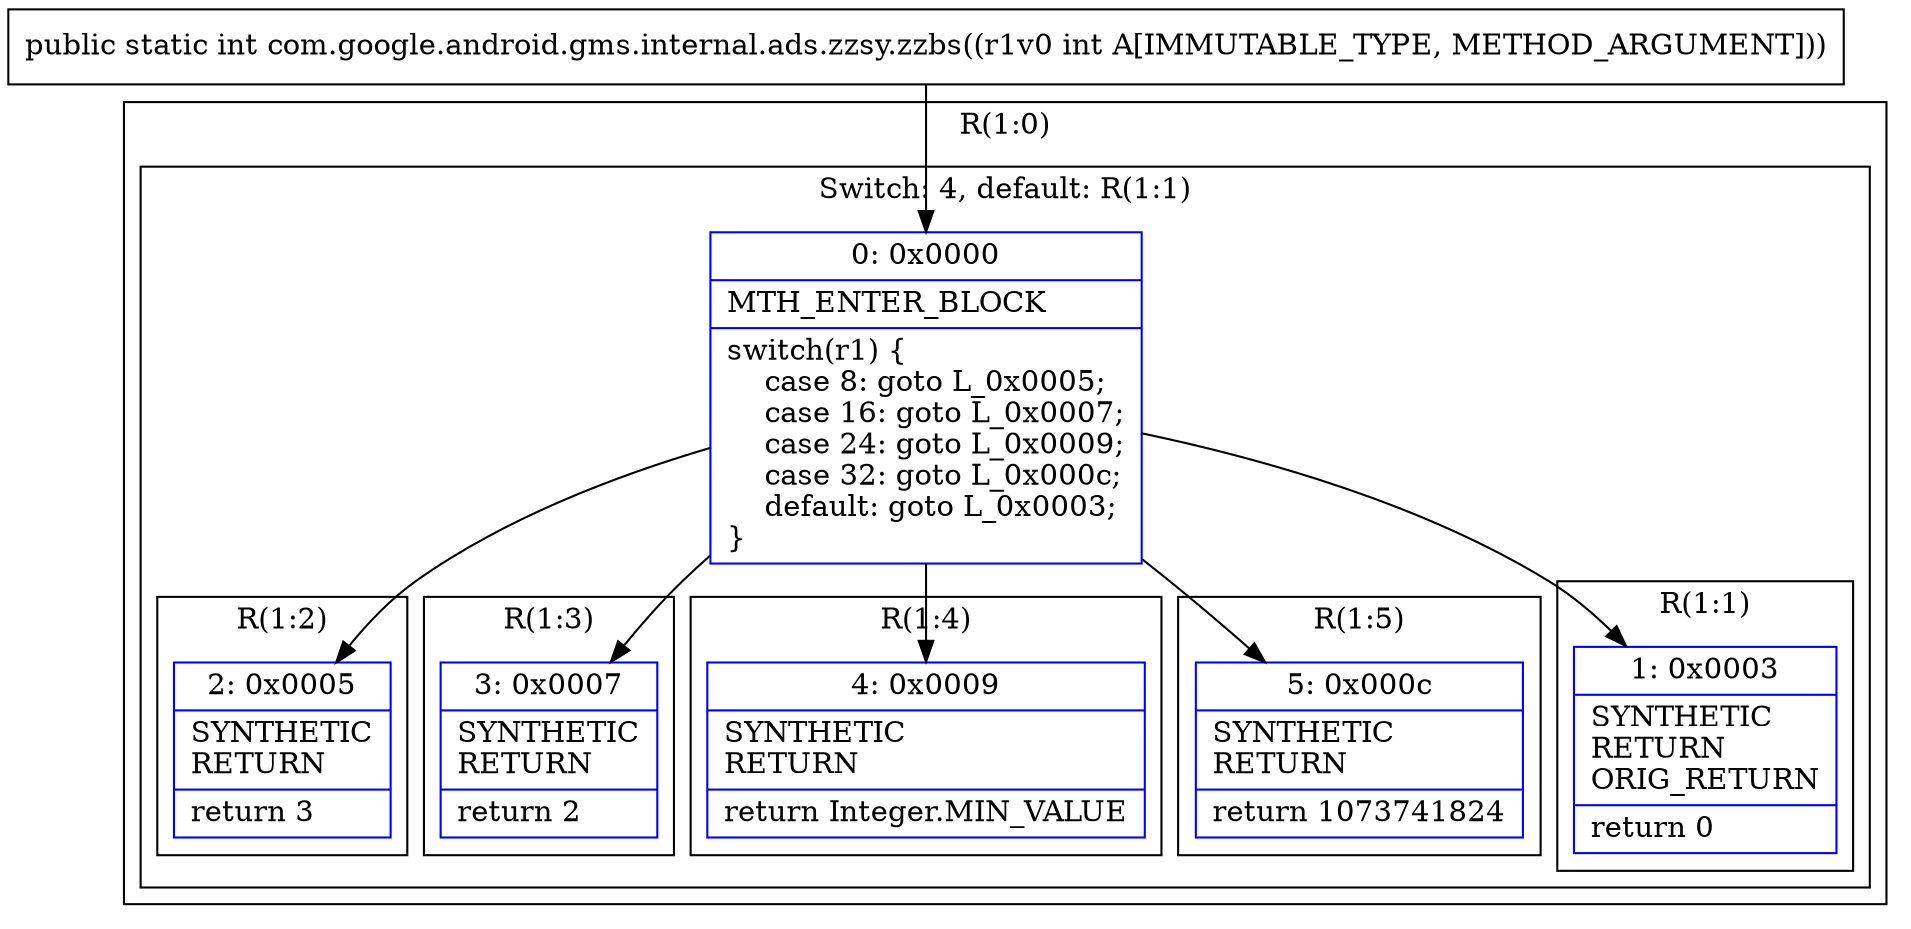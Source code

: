 digraph "CFG forcom.google.android.gms.internal.ads.zzsy.zzbs(I)I" {
subgraph cluster_Region_713306029 {
label = "R(1:0)";
node [shape=record,color=blue];
subgraph cluster_SwitchRegion_1797912386 {
label = "Switch: 4, default: R(1:1)";
node [shape=record,color=blue];
Node_0 [shape=record,label="{0\:\ 0x0000|MTH_ENTER_BLOCK\l|switch(r1) \{\l    case 8: goto L_0x0005;\l    case 16: goto L_0x0007;\l    case 24: goto L_0x0009;\l    case 32: goto L_0x000c;\l    default: goto L_0x0003;\l\}\l}"];
subgraph cluster_Region_773572230 {
label = "R(1:2)";
node [shape=record,color=blue];
Node_2 [shape=record,label="{2\:\ 0x0005|SYNTHETIC\lRETURN\l|return 3\l}"];
}
subgraph cluster_Region_1340810713 {
label = "R(1:3)";
node [shape=record,color=blue];
Node_3 [shape=record,label="{3\:\ 0x0007|SYNTHETIC\lRETURN\l|return 2\l}"];
}
subgraph cluster_Region_1150915278 {
label = "R(1:4)";
node [shape=record,color=blue];
Node_4 [shape=record,label="{4\:\ 0x0009|SYNTHETIC\lRETURN\l|return Integer.MIN_VALUE\l}"];
}
subgraph cluster_Region_1622081272 {
label = "R(1:5)";
node [shape=record,color=blue];
Node_5 [shape=record,label="{5\:\ 0x000c|SYNTHETIC\lRETURN\l|return 1073741824\l}"];
}
subgraph cluster_Region_275852189 {
label = "R(1:1)";
node [shape=record,color=blue];
Node_1 [shape=record,label="{1\:\ 0x0003|SYNTHETIC\lRETURN\lORIG_RETURN\l|return 0\l}"];
}
}
}
MethodNode[shape=record,label="{public static int com.google.android.gms.internal.ads.zzsy.zzbs((r1v0 int A[IMMUTABLE_TYPE, METHOD_ARGUMENT])) }"];
MethodNode -> Node_0;
Node_0 -> Node_1;
Node_0 -> Node_2;
Node_0 -> Node_3;
Node_0 -> Node_4;
Node_0 -> Node_5;
}

